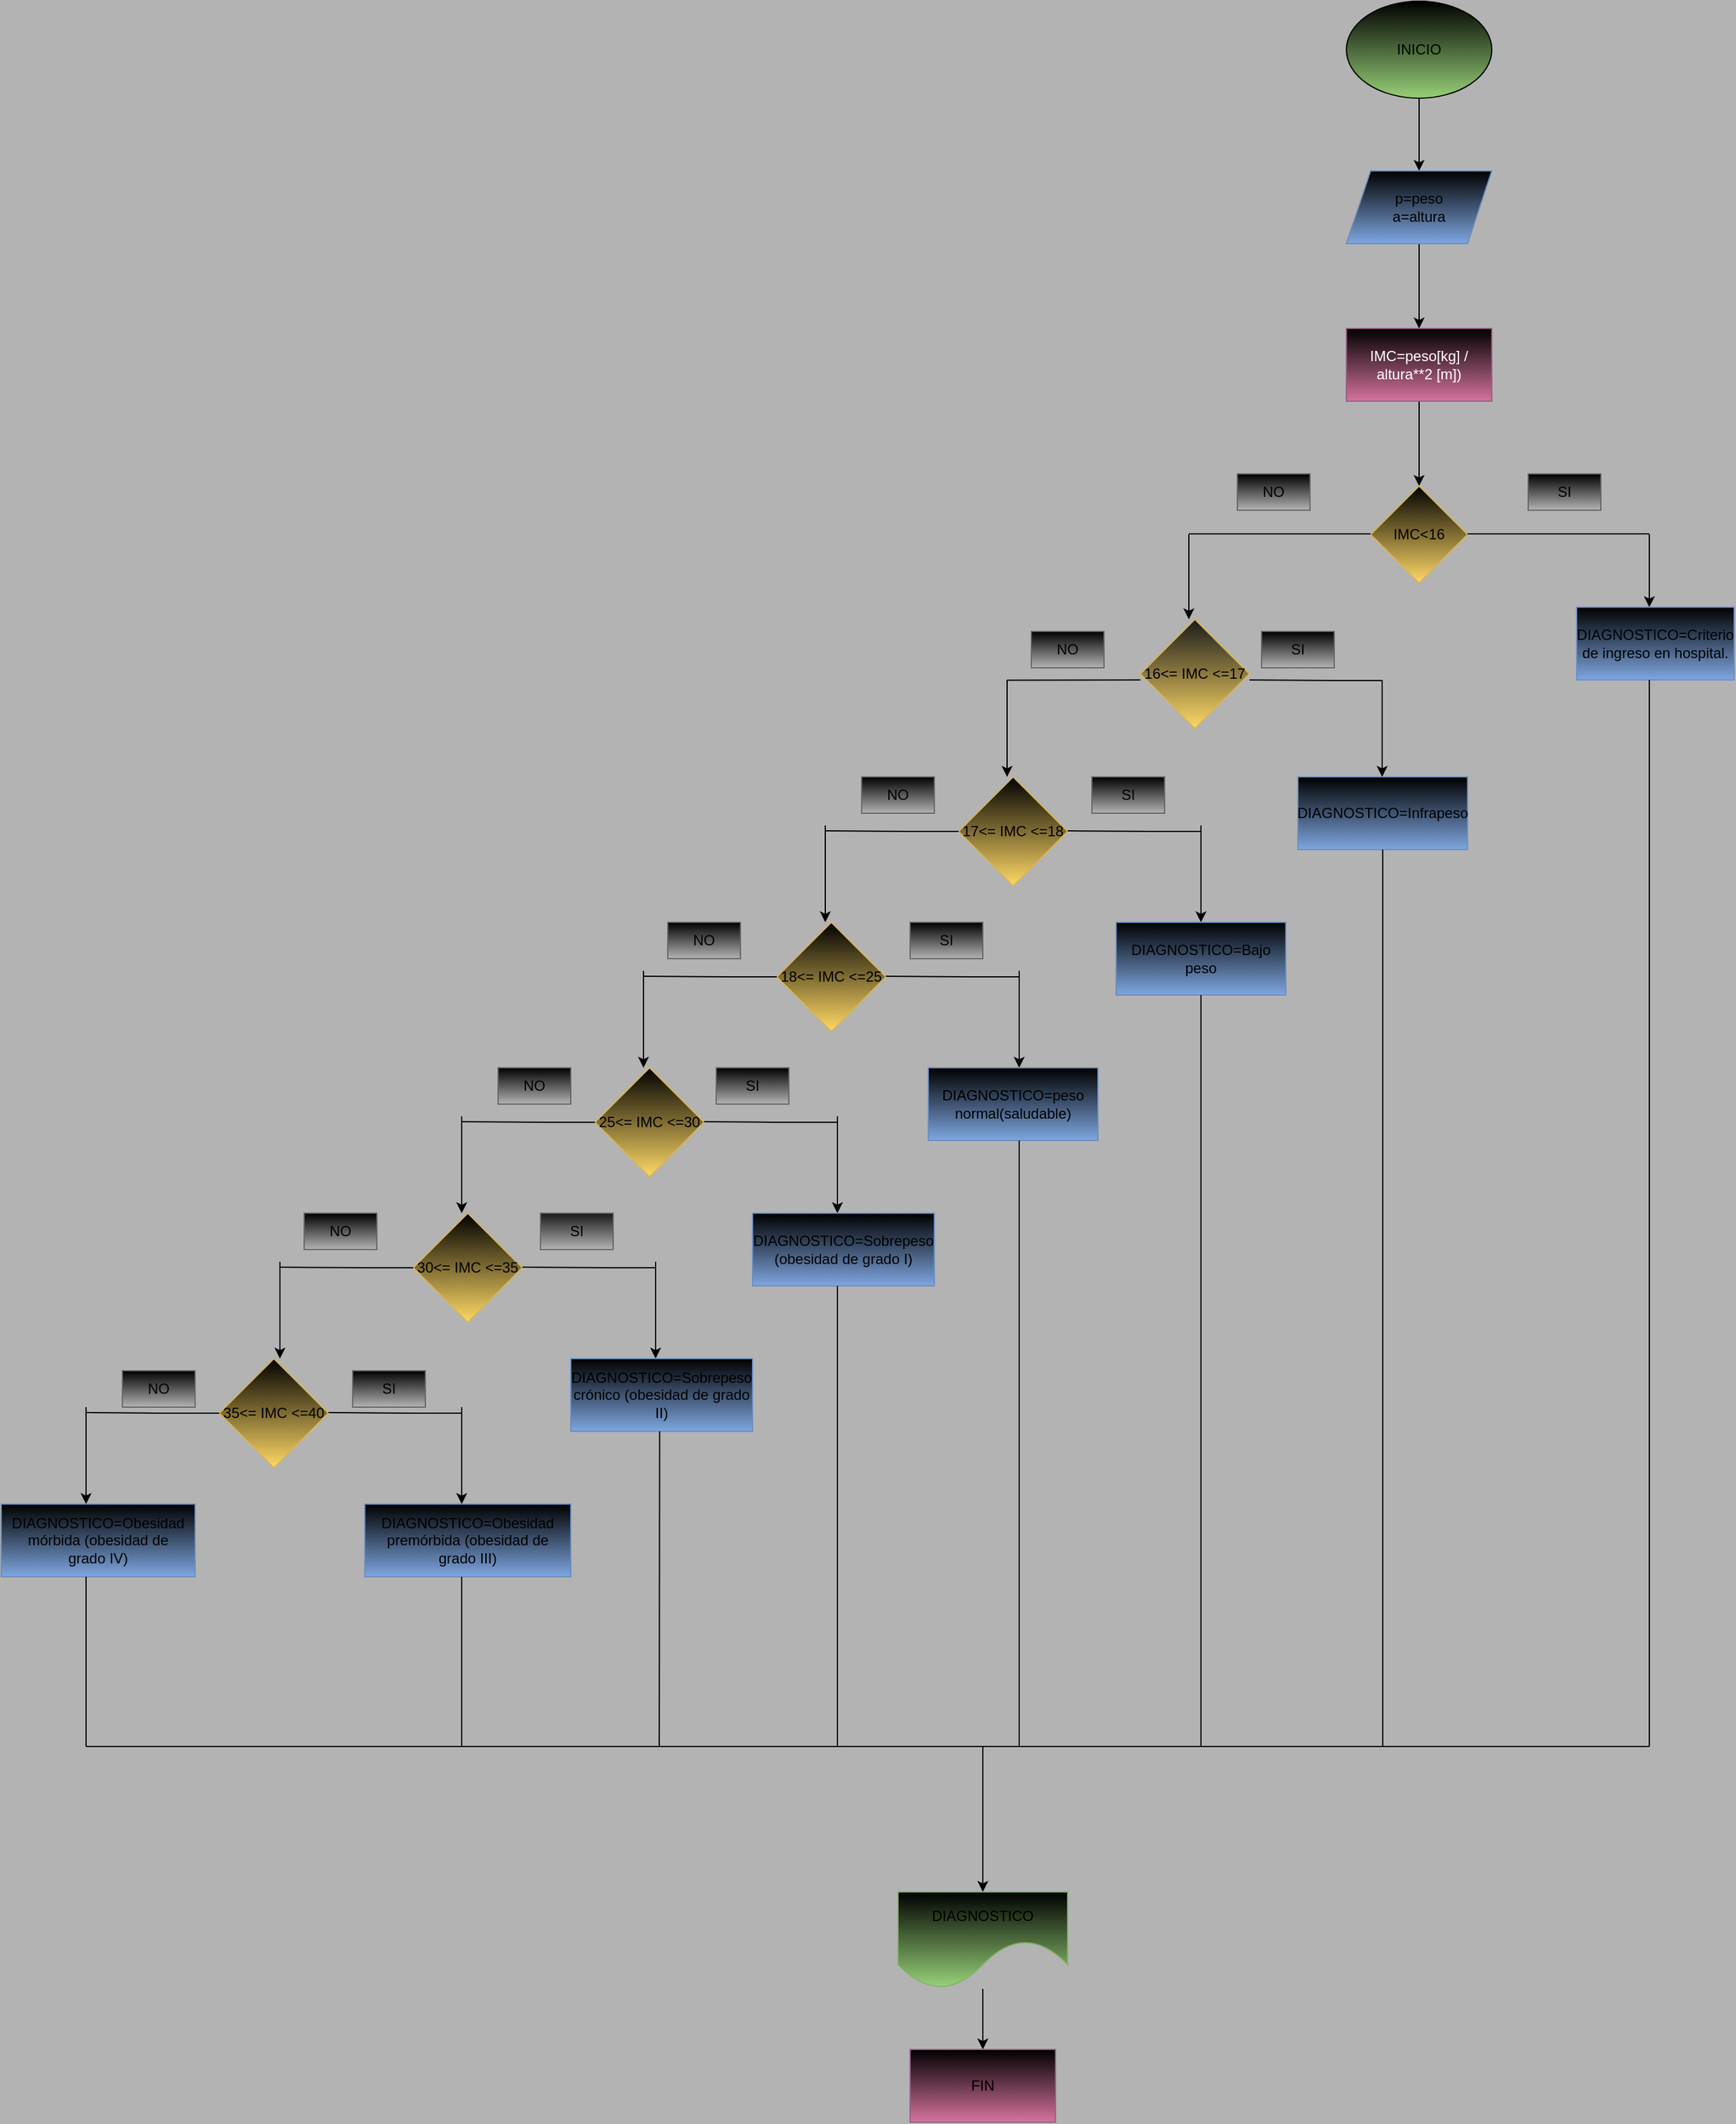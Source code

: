 <mxfile>
    <diagram id="5LquKadr7rG5nD2s-f8d" name="Página-1">
        <mxGraphModel dx="2316" dy="1580" grid="1" gridSize="10" guides="1" tooltips="1" connect="1" arrows="1" fold="1" page="1" pageScale="1" pageWidth="827" pageHeight="1169" background="#B3B3B3" math="0" shadow="0">
            <root>
                <mxCell id="0"/>
                <mxCell id="1" parent="0"/>
                <mxCell id="68" value="" style="edgeStyle=none;html=1;fillColor=#d5e8d4;gradientColor=#97d077;strokeColor=#000000;" edge="1" parent="1" source="69" target="142">
                    <mxGeometry relative="1" as="geometry"/>
                </mxCell>
                <mxCell id="69" value="INICIO" style="ellipse;whiteSpace=wrap;html=1;fillColor=#000000;strokeColor=#000000;gradientColor=#97d077;" vertex="1" parent="1">
                    <mxGeometry x="240" y="-80" width="120" height="80" as="geometry"/>
                </mxCell>
                <mxCell id="70" value="" style="edgeStyle=none;html=1;exitX=0.5;exitY=1;exitDx=0;exitDy=0;fillColor=#d5e8d4;gradientColor=#97d077;strokeColor=#000000;" edge="1" parent="1" source="143">
                    <mxGeometry relative="1" as="geometry">
                        <mxPoint x="300" y="320" as="targetPoint"/>
                        <mxPoint x="300" y="260" as="sourcePoint"/>
                    </mxGeometry>
                </mxCell>
                <mxCell id="71" value="IMC&amp;lt;16" style="rhombus;whiteSpace=wrap;html=1;fillColor=#000000;strokeColor=#d6b656;gradientColor=#ffd966;" vertex="1" parent="1">
                    <mxGeometry x="260" y="320" width="80" height="80" as="geometry"/>
                </mxCell>
                <mxCell id="72" value="" style="endArrow=none;html=1;fillColor=#d5e8d4;gradientColor=#97d077;strokeColor=#000000;" edge="1" parent="1">
                    <mxGeometry width="50" height="50" relative="1" as="geometry">
                        <mxPoint x="340" y="359.5" as="sourcePoint"/>
                        <mxPoint x="490" y="359.5" as="targetPoint"/>
                    </mxGeometry>
                </mxCell>
                <mxCell id="73" value="" style="edgeStyle=none;html=1;fillColor=#d5e8d4;gradientColor=#97d077;strokeColor=#000000;" edge="1" parent="1">
                    <mxGeometry relative="1" as="geometry">
                        <mxPoint x="490" y="360" as="sourcePoint"/>
                        <mxPoint x="490" y="420" as="targetPoint"/>
                    </mxGeometry>
                </mxCell>
                <mxCell id="74" value="DIAGNOSTICO=Criterio de ingreso en hospital." style="rounded=0;whiteSpace=wrap;html=1;fillColor=#000000;strokeColor=#6c8ebf;gradientColor=#7ea6e0;" vertex="1" parent="1">
                    <mxGeometry x="430" y="420" width="130" height="60" as="geometry"/>
                </mxCell>
                <mxCell id="75" value="" style="endArrow=none;html=1;fillColor=#d5e8d4;gradientColor=#97d077;strokeColor=#000000;" edge="1" parent="1">
                    <mxGeometry width="50" height="50" relative="1" as="geometry">
                        <mxPoint x="110" y="359.5" as="sourcePoint"/>
                        <mxPoint x="260" y="359.5" as="targetPoint"/>
                    </mxGeometry>
                </mxCell>
                <mxCell id="76" value="" style="edgeStyle=none;html=1;fillColor=#d5e8d4;gradientColor=#97d077;strokeColor=#000000;" edge="1" parent="1">
                    <mxGeometry relative="1" as="geometry">
                        <mxPoint x="110" y="360" as="sourcePoint"/>
                        <mxPoint x="110" y="430" as="targetPoint"/>
                    </mxGeometry>
                </mxCell>
                <mxCell id="77" value="16&amp;lt;= IMC &amp;lt;=17" style="rhombus;whiteSpace=wrap;html=1;fillColor=#1A1A1A;strokeColor=#d6b656;gradientColor=#ffd966;" vertex="1" parent="1">
                    <mxGeometry x="70" y="430" width="90" height="90" as="geometry"/>
                </mxCell>
                <mxCell id="78" value="DIAGNOSTICO=Infrapeso" style="rounded=0;whiteSpace=wrap;html=1;fillColor=#000000;strokeColor=#6c8ebf;gradientColor=#7ea6e0;" vertex="1" parent="1">
                    <mxGeometry x="200" y="560" width="140" height="60" as="geometry"/>
                </mxCell>
                <mxCell id="79" value="" style="endArrow=none;html=1;fillColor=#d5e8d4;gradientColor=#97d077;strokeColor=#000000;" edge="1" parent="1">
                    <mxGeometry width="50" height="50" relative="1" as="geometry">
                        <mxPoint x="160" y="480" as="sourcePoint"/>
                        <mxPoint x="270" y="480.5" as="targetPoint"/>
                        <Array as="points">
                            <mxPoint x="220" y="480.5"/>
                        </Array>
                    </mxGeometry>
                </mxCell>
                <mxCell id="80" value="" style="endArrow=none;html=1;fillColor=#d5e8d4;gradientColor=#97d077;strokeColor=#000000;" edge="1" parent="1">
                    <mxGeometry width="50" height="50" relative="1" as="geometry">
                        <mxPoint x="-40" y="480.25" as="sourcePoint"/>
                        <mxPoint x="70" y="480" as="targetPoint"/>
                    </mxGeometry>
                </mxCell>
                <mxCell id="81" value="" style="edgeStyle=none;html=1;fillColor=#d5e8d4;gradientColor=#97d077;strokeColor=#000000;" edge="1" parent="1">
                    <mxGeometry relative="1" as="geometry">
                        <mxPoint x="269.5" y="480" as="sourcePoint"/>
                        <mxPoint x="269.5" y="560" as="targetPoint"/>
                    </mxGeometry>
                </mxCell>
                <mxCell id="82" value="" style="edgeStyle=none;html=1;fillColor=#d5e8d4;gradientColor=#97d077;strokeColor=#000000;" edge="1" parent="1">
                    <mxGeometry relative="1" as="geometry">
                        <mxPoint x="-40" y="480" as="sourcePoint"/>
                        <mxPoint x="-40" y="560" as="targetPoint"/>
                    </mxGeometry>
                </mxCell>
                <mxCell id="83" value="17&amp;lt;= IMC &amp;lt;=18" style="rhombus;whiteSpace=wrap;html=1;fillColor=#000000;strokeColor=#d6b656;gradientColor=#ffd966;" vertex="1" parent="1">
                    <mxGeometry x="-80" y="560" width="90" height="90" as="geometry"/>
                </mxCell>
                <mxCell id="84" value="" style="endArrow=none;html=1;fillColor=#d5e8d4;gradientColor=#97d077;strokeColor=#000000;" edge="1" parent="1">
                    <mxGeometry width="50" height="50" relative="1" as="geometry">
                        <mxPoint x="10" y="604.5" as="sourcePoint"/>
                        <mxPoint x="120" y="605" as="targetPoint"/>
                        <Array as="points">
                            <mxPoint x="70" y="605"/>
                        </Array>
                    </mxGeometry>
                </mxCell>
                <mxCell id="85" value="" style="edgeStyle=none;html=1;fillColor=#d5e8d4;gradientColor=#97d077;strokeColor=#000000;" edge="1" parent="1">
                    <mxGeometry relative="1" as="geometry">
                        <mxPoint x="120" y="600" as="sourcePoint"/>
                        <mxPoint x="120" y="680" as="targetPoint"/>
                    </mxGeometry>
                </mxCell>
                <mxCell id="86" value="DIAGNOSTICO=Bajo peso" style="rounded=0;whiteSpace=wrap;html=1;fillColor=#000000;strokeColor=#6c8ebf;gradientColor=#7ea6e0;" vertex="1" parent="1">
                    <mxGeometry x="50" y="680" width="140" height="60" as="geometry"/>
                </mxCell>
                <mxCell id="87" value="" style="endArrow=none;html=1;fillColor=#d5e8d4;gradientColor=#97d077;strokeColor=#000000;" edge="1" parent="1">
                    <mxGeometry width="50" height="50" relative="1" as="geometry">
                        <mxPoint x="-190" y="604.5" as="sourcePoint"/>
                        <mxPoint x="-80" y="605" as="targetPoint"/>
                        <Array as="points">
                            <mxPoint x="-130" y="605"/>
                        </Array>
                    </mxGeometry>
                </mxCell>
                <mxCell id="88" value="" style="edgeStyle=none;html=1;fillColor=#d5e8d4;gradientColor=#97d077;strokeColor=#000000;" edge="1" parent="1">
                    <mxGeometry relative="1" as="geometry">
                        <mxPoint x="-190" y="600" as="sourcePoint"/>
                        <mxPoint x="-190" y="680" as="targetPoint"/>
                    </mxGeometry>
                </mxCell>
                <mxCell id="89" value="18&amp;lt;= IMC &amp;lt;=25" style="rhombus;whiteSpace=wrap;html=1;fillColor=#000000;strokeColor=#d6b656;gradientColor=#ffd966;" vertex="1" parent="1">
                    <mxGeometry x="-230" y="680" width="90" height="90" as="geometry"/>
                </mxCell>
                <mxCell id="90" value="" style="endArrow=none;html=1;fillColor=#d5e8d4;gradientColor=#97d077;strokeColor=#000000;" edge="1" parent="1">
                    <mxGeometry width="50" height="50" relative="1" as="geometry">
                        <mxPoint x="-140" y="724.52" as="sourcePoint"/>
                        <mxPoint x="-30" y="725.02" as="targetPoint"/>
                        <Array as="points">
                            <mxPoint x="-80" y="725.02"/>
                        </Array>
                    </mxGeometry>
                </mxCell>
                <mxCell id="91" value="" style="edgeStyle=none;html=1;fillColor=#d5e8d4;gradientColor=#97d077;strokeColor=#000000;" edge="1" parent="1">
                    <mxGeometry relative="1" as="geometry">
                        <mxPoint x="-30" y="720" as="sourcePoint"/>
                        <mxPoint x="-30" y="800" as="targetPoint"/>
                    </mxGeometry>
                </mxCell>
                <mxCell id="92" value="" style="endArrow=none;html=1;fillColor=#d5e8d4;gradientColor=#97d077;strokeColor=#000000;" edge="1" parent="1">
                    <mxGeometry width="50" height="50" relative="1" as="geometry">
                        <mxPoint x="-340" y="724.52" as="sourcePoint"/>
                        <mxPoint x="-230" y="725.02" as="targetPoint"/>
                        <Array as="points">
                            <mxPoint x="-280" y="725.02"/>
                        </Array>
                    </mxGeometry>
                </mxCell>
                <mxCell id="93" value="" style="edgeStyle=none;html=1;fillColor=#d5e8d4;gradientColor=#97d077;strokeColor=#000000;" edge="1" parent="1">
                    <mxGeometry relative="1" as="geometry">
                        <mxPoint x="-340" y="720" as="sourcePoint"/>
                        <mxPoint x="-340" y="800" as="targetPoint"/>
                    </mxGeometry>
                </mxCell>
                <mxCell id="94" value="DIAGNOSTICO=peso normal(saludable)" style="rounded=0;whiteSpace=wrap;html=1;fillColor=#000000;strokeColor=#6c8ebf;gradientColor=#7ea6e0;" vertex="1" parent="1">
                    <mxGeometry x="-105" y="800" width="140" height="60" as="geometry"/>
                </mxCell>
                <mxCell id="95" value="25&amp;lt;= IMC &amp;lt;=30" style="rhombus;whiteSpace=wrap;html=1;fillColor=#000000;strokeColor=#d6b656;gradientColor=#ffd966;" vertex="1" parent="1">
                    <mxGeometry x="-380" y="800" width="90" height="90" as="geometry"/>
                </mxCell>
                <mxCell id="96" value="" style="endArrow=none;html=1;fillColor=#d5e8d4;gradientColor=#97d077;strokeColor=#000000;" edge="1" parent="1">
                    <mxGeometry width="50" height="50" relative="1" as="geometry">
                        <mxPoint x="-290" y="844.52" as="sourcePoint"/>
                        <mxPoint x="-180" y="845.02" as="targetPoint"/>
                        <Array as="points">
                            <mxPoint x="-230" y="845.02"/>
                        </Array>
                    </mxGeometry>
                </mxCell>
                <mxCell id="97" value="" style="edgeStyle=none;html=1;fillColor=#d5e8d4;gradientColor=#97d077;strokeColor=#000000;" edge="1" parent="1">
                    <mxGeometry relative="1" as="geometry">
                        <mxPoint x="-180" y="840" as="sourcePoint"/>
                        <mxPoint x="-180" y="920" as="targetPoint"/>
                    </mxGeometry>
                </mxCell>
                <mxCell id="98" value="" style="endArrow=none;html=1;fillColor=#d5e8d4;gradientColor=#97d077;strokeColor=#000000;" edge="1" parent="1">
                    <mxGeometry width="50" height="50" relative="1" as="geometry">
                        <mxPoint x="-490" y="844.52" as="sourcePoint"/>
                        <mxPoint x="-380" y="845.02" as="targetPoint"/>
                        <Array as="points">
                            <mxPoint x="-430" y="845.02"/>
                        </Array>
                    </mxGeometry>
                </mxCell>
                <mxCell id="99" value="" style="edgeStyle=none;html=1;fillColor=#d5e8d4;gradientColor=#97d077;strokeColor=#000000;" edge="1" parent="1">
                    <mxGeometry relative="1" as="geometry">
                        <mxPoint x="-490" y="840" as="sourcePoint"/>
                        <mxPoint x="-490" y="920" as="targetPoint"/>
                    </mxGeometry>
                </mxCell>
                <mxCell id="100" value="DIAGNOSTICO=Sobrepeso (obesidad de grado I)" style="rounded=0;whiteSpace=wrap;html=1;fillColor=#000000;strokeColor=#6c8ebf;gradientColor=#7ea6e0;" vertex="1" parent="1">
                    <mxGeometry x="-250" y="920" width="150" height="60" as="geometry"/>
                </mxCell>
                <mxCell id="101" value="30&amp;lt;= IMC &amp;lt;=35" style="rhombus;whiteSpace=wrap;html=1;fillColor=#000000;strokeColor=#d6b656;gradientColor=#ffd966;" vertex="1" parent="1">
                    <mxGeometry x="-530" y="920" width="90" height="90" as="geometry"/>
                </mxCell>
                <mxCell id="102" value="" style="endArrow=none;html=1;fillColor=#d5e8d4;gradientColor=#97d077;strokeColor=#000000;" edge="1" parent="1">
                    <mxGeometry width="50" height="50" relative="1" as="geometry">
                        <mxPoint x="-440" y="964.52" as="sourcePoint"/>
                        <mxPoint x="-330" y="965.02" as="targetPoint"/>
                        <Array as="points">
                            <mxPoint x="-380" y="965.02"/>
                        </Array>
                    </mxGeometry>
                </mxCell>
                <mxCell id="103" value="" style="edgeStyle=none;html=1;fillColor=#d5e8d4;gradientColor=#97d077;strokeColor=#000000;" edge="1" parent="1">
                    <mxGeometry relative="1" as="geometry">
                        <mxPoint x="-330" y="960" as="sourcePoint"/>
                        <mxPoint x="-330" y="1040" as="targetPoint"/>
                    </mxGeometry>
                </mxCell>
                <mxCell id="104" value="" style="endArrow=none;html=1;fillColor=#d5e8d4;gradientColor=#97d077;strokeColor=#000000;" edge="1" parent="1">
                    <mxGeometry width="50" height="50" relative="1" as="geometry">
                        <mxPoint x="-640" y="964.52" as="sourcePoint"/>
                        <mxPoint x="-530" y="965.02" as="targetPoint"/>
                        <Array as="points">
                            <mxPoint x="-580" y="965.02"/>
                        </Array>
                    </mxGeometry>
                </mxCell>
                <mxCell id="105" value="" style="edgeStyle=none;html=1;fillColor=#d5e8d4;gradientColor=#97d077;strokeColor=#000000;" edge="1" parent="1">
                    <mxGeometry relative="1" as="geometry">
                        <mxPoint x="-640" y="960" as="sourcePoint"/>
                        <mxPoint x="-640" y="1040" as="targetPoint"/>
                    </mxGeometry>
                </mxCell>
                <mxCell id="106" value="DIAGNOSTICO=Sobrepeso crónico (obesidad de grado II)" style="rounded=0;whiteSpace=wrap;html=1;fillColor=#000000;strokeColor=#6c8ebf;gradientColor=#7ea6e0;" vertex="1" parent="1">
                    <mxGeometry x="-400" y="1040" width="150" height="60" as="geometry"/>
                </mxCell>
                <mxCell id="107" value="35&amp;lt;= IMC &amp;lt;=40" style="rhombus;whiteSpace=wrap;html=1;fillColor=#000000;strokeColor=#d6b656;gradientColor=#ffd966;" vertex="1" parent="1">
                    <mxGeometry x="-690" y="1040" width="90" height="90" as="geometry"/>
                </mxCell>
                <mxCell id="108" value="" style="endArrow=none;html=1;fillColor=#d5e8d4;gradientColor=#97d077;strokeColor=#000000;" edge="1" parent="1">
                    <mxGeometry width="50" height="50" relative="1" as="geometry">
                        <mxPoint x="-600" y="1084.52" as="sourcePoint"/>
                        <mxPoint x="-490" y="1085.02" as="targetPoint"/>
                        <Array as="points">
                            <mxPoint x="-540" y="1085.02"/>
                        </Array>
                    </mxGeometry>
                </mxCell>
                <mxCell id="109" value="" style="edgeStyle=none;html=1;fillColor=#d5e8d4;gradientColor=#97d077;strokeColor=#000000;" edge="1" parent="1">
                    <mxGeometry relative="1" as="geometry">
                        <mxPoint x="-490" y="1080" as="sourcePoint"/>
                        <mxPoint x="-490" y="1160" as="targetPoint"/>
                    </mxGeometry>
                </mxCell>
                <mxCell id="110" value="" style="endArrow=none;html=1;fillColor=#d5e8d4;gradientColor=#97d077;strokeColor=#000000;" edge="1" parent="1">
                    <mxGeometry width="50" height="50" relative="1" as="geometry">
                        <mxPoint x="-800" y="1084.52" as="sourcePoint"/>
                        <mxPoint x="-690" y="1085.02" as="targetPoint"/>
                        <Array as="points">
                            <mxPoint x="-740" y="1085.02"/>
                        </Array>
                    </mxGeometry>
                </mxCell>
                <mxCell id="111" value="" style="edgeStyle=none;html=1;fillColor=#d5e8d4;gradientColor=#97d077;strokeColor=#000000;" edge="1" parent="1">
                    <mxGeometry relative="1" as="geometry">
                        <mxPoint x="-800" y="1080" as="sourcePoint"/>
                        <mxPoint x="-800" y="1160" as="targetPoint"/>
                    </mxGeometry>
                </mxCell>
                <mxCell id="112" value="DIAGNOSTICO=&lt;span style=&quot;background-color: initial;&quot;&gt;Obesidad premórbida (obesidad de grado&amp;nbsp;&lt;/span&gt;&lt;span style=&quot;background-color: initial;&quot;&gt;III)&lt;/span&gt;&lt;span style=&quot;background-color: initial;&quot;&gt;&lt;br&gt;&lt;/span&gt;" style="rounded=0;whiteSpace=wrap;html=1;fillColor=#000000;strokeColor=#6c8ebf;gradientColor=#7ea6e0;" vertex="1" parent="1">
                    <mxGeometry x="-570" y="1160" width="170" height="60" as="geometry"/>
                </mxCell>
                <mxCell id="113" value="DIAGNOSTICO=&lt;span style=&quot;background-color: initial;&quot;&gt;Obesidad mórbida (obesidad de grado&amp;nbsp;&lt;/span&gt;&lt;span style=&quot;background-color: initial;&quot;&gt;IV)&lt;/span&gt;&lt;span style=&quot;background-color: initial;&quot;&gt;&lt;br&gt;&lt;/span&gt;" style="rounded=0;whiteSpace=wrap;html=1;fillColor=#000000;strokeColor=#6c8ebf;gradientColor=#7ea6e0;" vertex="1" parent="1">
                    <mxGeometry x="-870" y="1160" width="160" height="60" as="geometry"/>
                </mxCell>
                <mxCell id="114" value="" style="endArrow=none;html=1;fillColor=#d5e8d4;gradientColor=#97d077;strokeColor=#000000;" edge="1" parent="1">
                    <mxGeometry width="50" height="50" relative="1" as="geometry">
                        <mxPoint x="490" y="1360" as="sourcePoint"/>
                        <mxPoint x="490" y="480" as="targetPoint"/>
                    </mxGeometry>
                </mxCell>
                <mxCell id="115" value="" style="endArrow=none;html=1;fillColor=#d5e8d4;gradientColor=#97d077;strokeColor=#000000;" edge="1" parent="1">
                    <mxGeometry width="50" height="50" relative="1" as="geometry">
                        <mxPoint x="270" y="1360" as="sourcePoint"/>
                        <mxPoint x="270" y="620" as="targetPoint"/>
                    </mxGeometry>
                </mxCell>
                <mxCell id="116" value="" style="endArrow=none;html=1;fillColor=#d5e8d4;gradientColor=#97d077;strokeColor=#000000;" edge="1" parent="1">
                    <mxGeometry width="50" height="50" relative="1" as="geometry">
                        <mxPoint x="120" y="1360" as="sourcePoint"/>
                        <mxPoint x="120.0" y="740" as="targetPoint"/>
                    </mxGeometry>
                </mxCell>
                <mxCell id="117" value="" style="endArrow=none;html=1;fillColor=#d5e8d4;gradientColor=#97d077;strokeColor=#000000;" edge="1" parent="1">
                    <mxGeometry width="50" height="50" relative="1" as="geometry">
                        <mxPoint x="-180" y="1360" as="sourcePoint"/>
                        <mxPoint x="-180.0" y="980" as="targetPoint"/>
                    </mxGeometry>
                </mxCell>
                <mxCell id="118" value="" style="endArrow=none;html=1;fillColor=#d5e8d4;gradientColor=#97d077;strokeColor=#000000;" edge="1" parent="1">
                    <mxGeometry width="50" height="50" relative="1" as="geometry">
                        <mxPoint x="-30" y="1360" as="sourcePoint"/>
                        <mxPoint x="-30.0" y="860" as="targetPoint"/>
                    </mxGeometry>
                </mxCell>
                <mxCell id="119" value="" style="endArrow=none;html=1;fillColor=#d5e8d4;gradientColor=#97d077;strokeColor=#000000;" edge="1" parent="1">
                    <mxGeometry width="50" height="50" relative="1" as="geometry">
                        <mxPoint x="-490" y="1360" as="sourcePoint"/>
                        <mxPoint x="-490.0" y="1220" as="targetPoint"/>
                    </mxGeometry>
                </mxCell>
                <mxCell id="120" value="" style="endArrow=none;html=1;fillColor=#d5e8d4;gradientColor=#97d077;strokeColor=#000000;" edge="1" parent="1">
                    <mxGeometry width="50" height="50" relative="1" as="geometry">
                        <mxPoint x="-327" y="1360" as="sourcePoint"/>
                        <mxPoint x="-326.67" y="1100" as="targetPoint"/>
                    </mxGeometry>
                </mxCell>
                <mxCell id="121" value="" style="endArrow=none;html=1;fillColor=#d5e8d4;gradientColor=#97d077;strokeColor=#000000;" edge="1" parent="1">
                    <mxGeometry width="50" height="50" relative="1" as="geometry">
                        <mxPoint x="-800" y="1360" as="sourcePoint"/>
                        <mxPoint x="-800.0" y="1220" as="targetPoint"/>
                    </mxGeometry>
                </mxCell>
                <mxCell id="122" value="" style="endArrow=none;html=1;fillColor=#d5e8d4;gradientColor=#97d077;strokeColor=#000000;" edge="1" parent="1">
                    <mxGeometry width="50" height="50" relative="1" as="geometry">
                        <mxPoint x="-800" y="1360" as="sourcePoint"/>
                        <mxPoint x="490" y="1360" as="targetPoint"/>
                    </mxGeometry>
                </mxCell>
                <mxCell id="123" value="" style="endArrow=classic;html=1;fillColor=#d5e8d4;gradientColor=#97d077;strokeColor=#000000;" edge="1" parent="1">
                    <mxGeometry width="50" height="50" relative="1" as="geometry">
                        <mxPoint x="-60" y="1360" as="sourcePoint"/>
                        <mxPoint x="-60" y="1480" as="targetPoint"/>
                    </mxGeometry>
                </mxCell>
                <mxCell id="124" value="" style="edgeStyle=none;html=1;fillColor=#d5e8d4;gradientColor=#97d077;strokeColor=#000000;" edge="1" parent="1" source="125" target="126">
                    <mxGeometry relative="1" as="geometry"/>
                </mxCell>
                <mxCell id="125" value="DIAGNOSTICO" style="shape=document;whiteSpace=wrap;html=1;boundedLbl=1;size=0.5;fillColor=#000000;strokeColor=#82b366;gradientColor=#97d077;" vertex="1" parent="1">
                    <mxGeometry x="-130" y="1480" width="140" height="80" as="geometry"/>
                </mxCell>
                <mxCell id="126" value="FIN" style="rounded=0;whiteSpace=wrap;html=1;fillColor=#000000;strokeColor=#996185;gradientColor=#d5739d;" vertex="1" parent="1">
                    <mxGeometry x="-120" y="1610" width="120" height="60" as="geometry"/>
                </mxCell>
                <mxCell id="127" value="SI" style="text;html=1;strokeColor=#666666;fillColor=#000000;align=center;verticalAlign=middle;whiteSpace=wrap;rounded=0;gradientColor=#b3b3b3;" vertex="1" parent="1">
                    <mxGeometry x="390" y="310" width="60" height="30" as="geometry"/>
                </mxCell>
                <mxCell id="128" value="NO" style="text;html=1;strokeColor=#666666;fillColor=#000000;align=center;verticalAlign=middle;whiteSpace=wrap;rounded=0;gradientColor=#b3b3b3;" vertex="1" parent="1">
                    <mxGeometry x="150" y="310" width="60" height="30" as="geometry"/>
                </mxCell>
                <mxCell id="129" value="SI" style="text;html=1;strokeColor=#666666;fillColor=#000000;align=center;verticalAlign=middle;whiteSpace=wrap;rounded=0;gradientColor=#b3b3b3;" vertex="1" parent="1">
                    <mxGeometry x="170" y="440" width="60" height="30" as="geometry"/>
                </mxCell>
                <mxCell id="130" value="SI" style="text;html=1;strokeColor=#666666;fillColor=#000000;align=center;verticalAlign=middle;whiteSpace=wrap;rounded=0;gradientColor=#b3b3b3;" vertex="1" parent="1">
                    <mxGeometry x="30" y="560" width="60" height="30" as="geometry"/>
                </mxCell>
                <mxCell id="131" value="SI" style="text;html=1;strokeColor=#666666;fillColor=#000000;align=center;verticalAlign=middle;whiteSpace=wrap;rounded=0;gradientColor=#b3b3b3;" vertex="1" parent="1">
                    <mxGeometry x="-120" y="680" width="60" height="30" as="geometry"/>
                </mxCell>
                <mxCell id="132" value="SI" style="text;html=1;strokeColor=#666666;fillColor=#000000;align=center;verticalAlign=middle;whiteSpace=wrap;rounded=0;gradientColor=#b3b3b3;" vertex="1" parent="1">
                    <mxGeometry x="-280" y="800" width="60" height="30" as="geometry"/>
                </mxCell>
                <mxCell id="133" value="SI" style="text;html=1;strokeColor=#666666;fillColor=#1A1A1A;align=center;verticalAlign=middle;whiteSpace=wrap;rounded=0;gradientColor=#b3b3b3;" vertex="1" parent="1">
                    <mxGeometry x="-425" y="920" width="60" height="30" as="geometry"/>
                </mxCell>
                <mxCell id="134" value="SI" style="text;html=1;strokeColor=#666666;fillColor=#000000;align=center;verticalAlign=middle;whiteSpace=wrap;rounded=0;gradientColor=#b3b3b3;" vertex="1" parent="1">
                    <mxGeometry x="-580" y="1050" width="60" height="30" as="geometry"/>
                </mxCell>
                <mxCell id="135" value="NO" style="text;html=1;strokeColor=#666666;fillColor=#000000;align=center;verticalAlign=middle;whiteSpace=wrap;rounded=0;gradientColor=#b3b3b3;" vertex="1" parent="1">
                    <mxGeometry x="-20" y="440" width="60" height="30" as="geometry"/>
                </mxCell>
                <mxCell id="136" value="NO" style="text;html=1;strokeColor=#666666;fillColor=#000000;align=center;verticalAlign=middle;whiteSpace=wrap;rounded=0;gradientColor=#b3b3b3;" vertex="1" parent="1">
                    <mxGeometry x="-160" y="560" width="60" height="30" as="geometry"/>
                </mxCell>
                <mxCell id="137" value="NO" style="text;html=1;strokeColor=#666666;fillColor=#000000;align=center;verticalAlign=middle;whiteSpace=wrap;rounded=0;gradientColor=#b3b3b3;" vertex="1" parent="1">
                    <mxGeometry x="-320" y="680" width="60" height="30" as="geometry"/>
                </mxCell>
                <mxCell id="138" value="NO" style="text;html=1;strokeColor=#666666;fillColor=#000000;align=center;verticalAlign=middle;whiteSpace=wrap;rounded=0;gradientColor=#b3b3b3;" vertex="1" parent="1">
                    <mxGeometry x="-460" y="800" width="60" height="30" as="geometry"/>
                </mxCell>
                <mxCell id="139" value="NO" style="text;html=1;strokeColor=#666666;fillColor=#000000;align=center;verticalAlign=middle;whiteSpace=wrap;rounded=0;gradientColor=#b3b3b3;" vertex="1" parent="1">
                    <mxGeometry x="-620" y="920" width="60" height="30" as="geometry"/>
                </mxCell>
                <mxCell id="140" value="NO" style="text;html=1;strokeColor=#666666;fillColor=#000000;align=center;verticalAlign=middle;whiteSpace=wrap;rounded=0;gradientColor=#b3b3b3;" vertex="1" parent="1">
                    <mxGeometry x="-770" y="1050" width="60" height="30" as="geometry"/>
                </mxCell>
                <mxCell id="141" value="" style="edgeStyle=none;html=1;fillColor=#d5e8d4;gradientColor=#97d077;strokeColor=#000000;" edge="1" parent="1" source="142" target="143">
                    <mxGeometry relative="1" as="geometry"/>
                </mxCell>
                <mxCell id="142" value="p=peso&lt;br&gt;a=altura" style="shape=parallelogram;perimeter=parallelogramPerimeter;whiteSpace=wrap;html=1;fixedSize=1;fillColor=#000000;strokeColor=#6c8ebf;gradientColor=#7ea6e0;" vertex="1" parent="1">
                    <mxGeometry x="240" y="60" width="120" height="60" as="geometry"/>
                </mxCell>
                <mxCell id="143" value="&lt;span style=&quot;color: rgb(255, 255, 255);&quot;&gt;IMC=peso[kg] / altura**2 [m])&lt;/span&gt;" style="rounded=0;whiteSpace=wrap;html=1;fillColor=#000000;strokeColor=#996185;gradientColor=#d5739d;" vertex="1" parent="1">
                    <mxGeometry x="240" y="190" width="120" height="60" as="geometry"/>
                </mxCell>
            </root>
        </mxGraphModel>
    </diagram>
</mxfile>